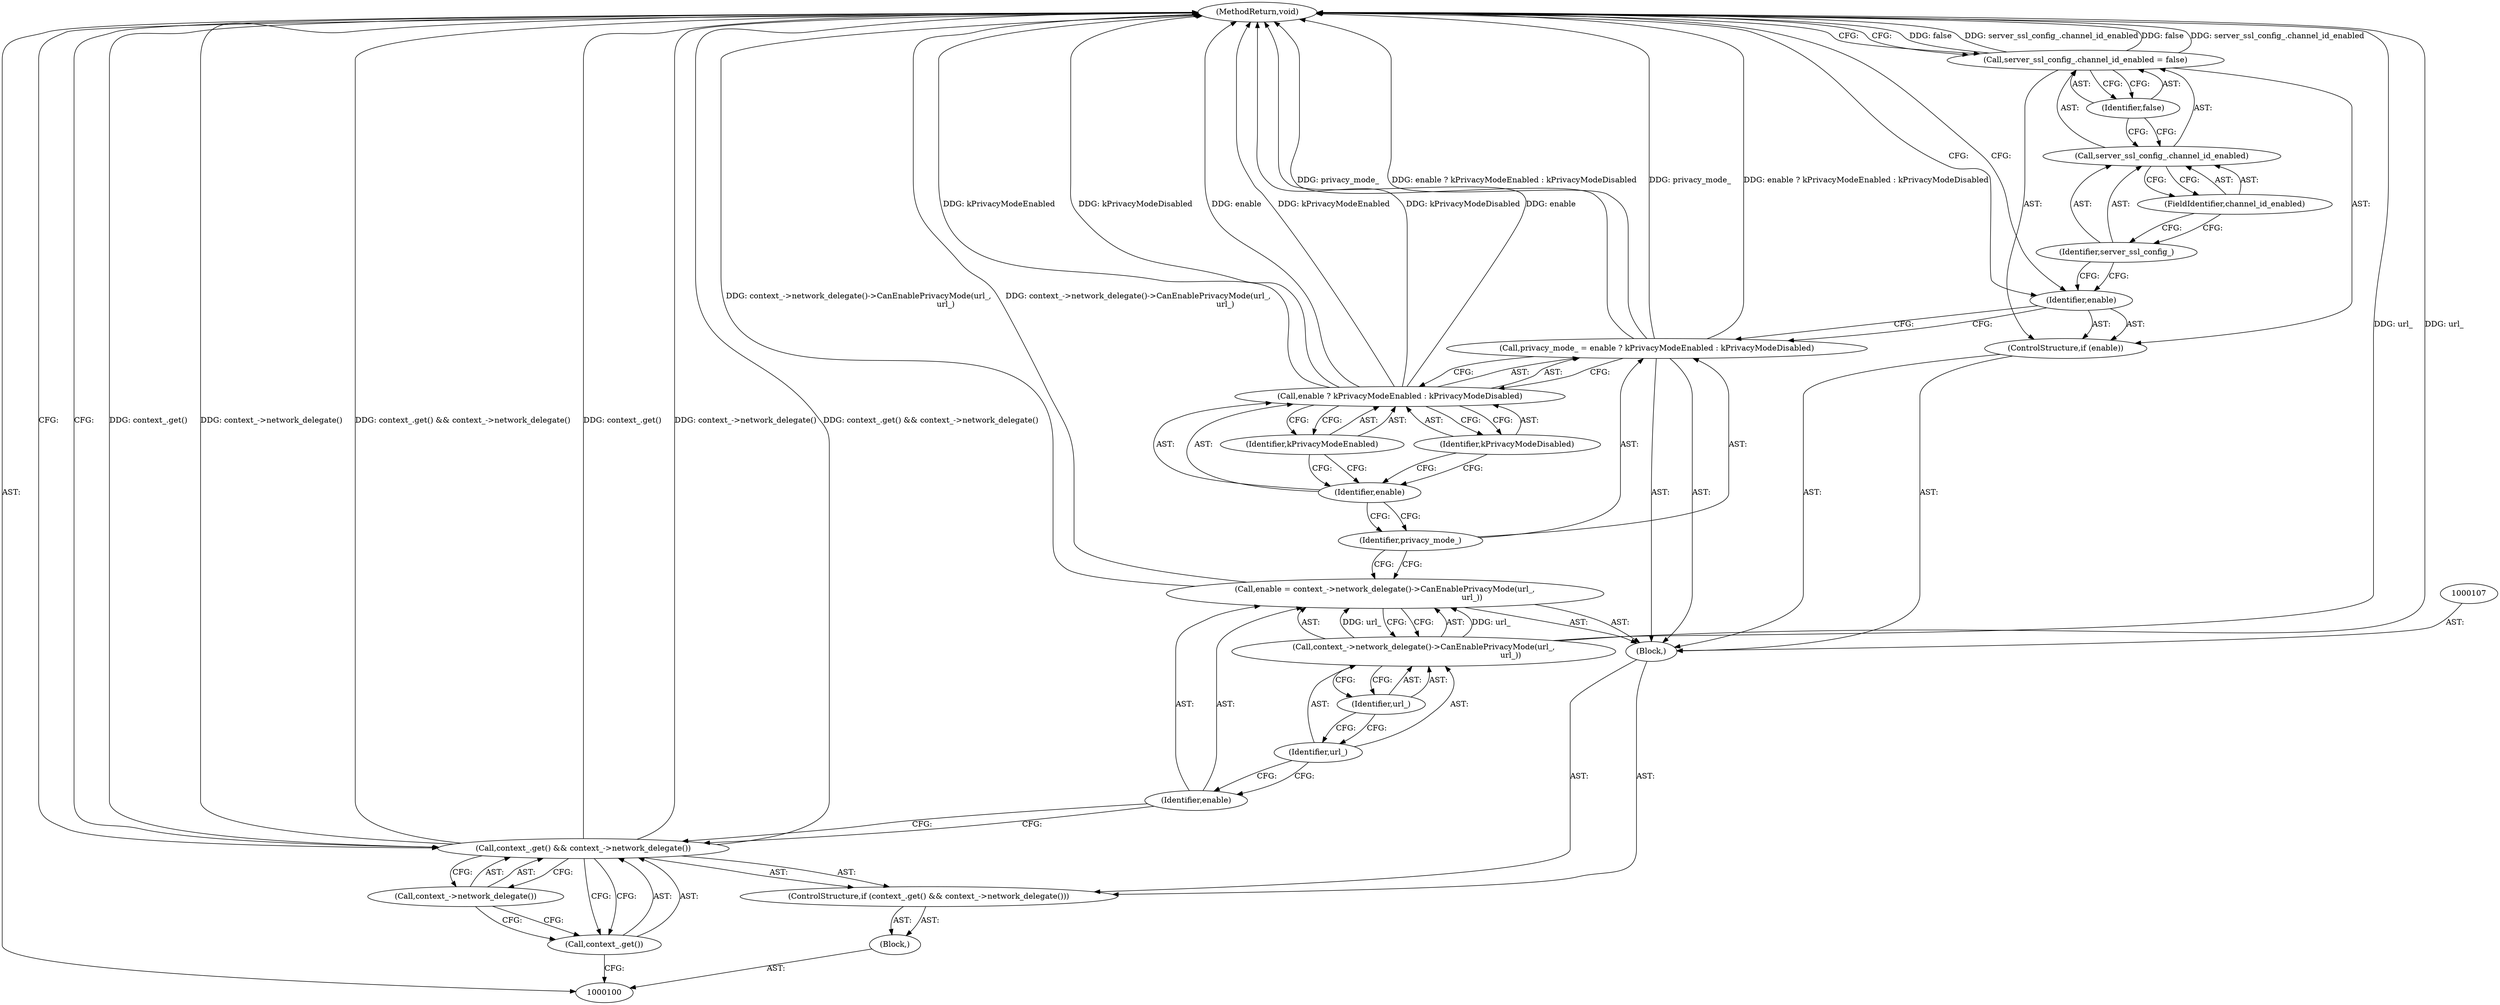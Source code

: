 digraph "1_Chrome_ca8cc70b2de822b939f87effc7c2b83bac280a44_0" {
"1000126" [label="(MethodReturn,void)"];
"1000101" [label="(Block,)"];
"1000102" [label="(ControlStructure,if (context_.get() && context_->network_delegate()))"];
"1000105" [label="(Call,context_->network_delegate())"];
"1000103" [label="(Call,context_.get() && context_->network_delegate())"];
"1000104" [label="(Call,context_.get())"];
"1000108" [label="(Call,enable = context_->network_delegate()->CanEnablePrivacyMode(url_,\n                                                                      url_))"];
"1000109" [label="(Identifier,enable)"];
"1000110" [label="(Call,context_->network_delegate()->CanEnablePrivacyMode(url_,\n                                                                      url_))"];
"1000106" [label="(Block,)"];
"1000111" [label="(Identifier,url_)"];
"1000112" [label="(Identifier,url_)"];
"1000115" [label="(Call,enable ? kPrivacyModeEnabled : kPrivacyModeDisabled)"];
"1000116" [label="(Identifier,enable)"];
"1000117" [label="(Identifier,kPrivacyModeEnabled)"];
"1000113" [label="(Call,privacy_mode_ = enable ? kPrivacyModeEnabled : kPrivacyModeDisabled)"];
"1000114" [label="(Identifier,privacy_mode_)"];
"1000118" [label="(Identifier,kPrivacyModeDisabled)"];
"1000119" [label="(ControlStructure,if (enable))"];
"1000120" [label="(Identifier,enable)"];
"1000124" [label="(FieldIdentifier,channel_id_enabled)"];
"1000125" [label="(Identifier,false)"];
"1000121" [label="(Call,server_ssl_config_.channel_id_enabled = false)"];
"1000122" [label="(Call,server_ssl_config_.channel_id_enabled)"];
"1000123" [label="(Identifier,server_ssl_config_)"];
"1000126" -> "1000100"  [label="AST: "];
"1000126" -> "1000121"  [label="CFG: "];
"1000126" -> "1000120"  [label="CFG: "];
"1000126" -> "1000103"  [label="CFG: "];
"1000115" -> "1000126"  [label="DDG: kPrivacyModeEnabled"];
"1000115" -> "1000126"  [label="DDG: kPrivacyModeDisabled"];
"1000115" -> "1000126"  [label="DDG: enable"];
"1000121" -> "1000126"  [label="DDG: false"];
"1000121" -> "1000126"  [label="DDG: server_ssl_config_.channel_id_enabled"];
"1000103" -> "1000126"  [label="DDG: context_.get()"];
"1000103" -> "1000126"  [label="DDG: context_->network_delegate()"];
"1000103" -> "1000126"  [label="DDG: context_.get() && context_->network_delegate()"];
"1000113" -> "1000126"  [label="DDG: privacy_mode_"];
"1000113" -> "1000126"  [label="DDG: enable ? kPrivacyModeEnabled : kPrivacyModeDisabled"];
"1000110" -> "1000126"  [label="DDG: url_"];
"1000108" -> "1000126"  [label="DDG: context_->network_delegate()->CanEnablePrivacyMode(url_,\n                                                                      url_)"];
"1000101" -> "1000100"  [label="AST: "];
"1000102" -> "1000101"  [label="AST: "];
"1000102" -> "1000101"  [label="AST: "];
"1000103" -> "1000102"  [label="AST: "];
"1000106" -> "1000102"  [label="AST: "];
"1000105" -> "1000103"  [label="AST: "];
"1000105" -> "1000104"  [label="CFG: "];
"1000103" -> "1000105"  [label="CFG: "];
"1000103" -> "1000102"  [label="AST: "];
"1000103" -> "1000104"  [label="CFG: "];
"1000103" -> "1000105"  [label="CFG: "];
"1000104" -> "1000103"  [label="AST: "];
"1000105" -> "1000103"  [label="AST: "];
"1000109" -> "1000103"  [label="CFG: "];
"1000126" -> "1000103"  [label="CFG: "];
"1000103" -> "1000126"  [label="DDG: context_.get()"];
"1000103" -> "1000126"  [label="DDG: context_->network_delegate()"];
"1000103" -> "1000126"  [label="DDG: context_.get() && context_->network_delegate()"];
"1000104" -> "1000103"  [label="AST: "];
"1000104" -> "1000100"  [label="CFG: "];
"1000105" -> "1000104"  [label="CFG: "];
"1000103" -> "1000104"  [label="CFG: "];
"1000108" -> "1000106"  [label="AST: "];
"1000108" -> "1000110"  [label="CFG: "];
"1000109" -> "1000108"  [label="AST: "];
"1000110" -> "1000108"  [label="AST: "];
"1000114" -> "1000108"  [label="CFG: "];
"1000108" -> "1000126"  [label="DDG: context_->network_delegate()->CanEnablePrivacyMode(url_,\n                                                                      url_)"];
"1000110" -> "1000108"  [label="DDG: url_"];
"1000109" -> "1000108"  [label="AST: "];
"1000109" -> "1000103"  [label="CFG: "];
"1000111" -> "1000109"  [label="CFG: "];
"1000110" -> "1000108"  [label="AST: "];
"1000110" -> "1000112"  [label="CFG: "];
"1000111" -> "1000110"  [label="AST: "];
"1000112" -> "1000110"  [label="AST: "];
"1000108" -> "1000110"  [label="CFG: "];
"1000110" -> "1000126"  [label="DDG: url_"];
"1000110" -> "1000108"  [label="DDG: url_"];
"1000106" -> "1000102"  [label="AST: "];
"1000107" -> "1000106"  [label="AST: "];
"1000108" -> "1000106"  [label="AST: "];
"1000113" -> "1000106"  [label="AST: "];
"1000119" -> "1000106"  [label="AST: "];
"1000111" -> "1000110"  [label="AST: "];
"1000111" -> "1000109"  [label="CFG: "];
"1000112" -> "1000111"  [label="CFG: "];
"1000112" -> "1000110"  [label="AST: "];
"1000112" -> "1000111"  [label="CFG: "];
"1000110" -> "1000112"  [label="CFG: "];
"1000115" -> "1000113"  [label="AST: "];
"1000115" -> "1000117"  [label="CFG: "];
"1000115" -> "1000118"  [label="CFG: "];
"1000116" -> "1000115"  [label="AST: "];
"1000117" -> "1000115"  [label="AST: "];
"1000118" -> "1000115"  [label="AST: "];
"1000113" -> "1000115"  [label="CFG: "];
"1000115" -> "1000126"  [label="DDG: kPrivacyModeEnabled"];
"1000115" -> "1000126"  [label="DDG: kPrivacyModeDisabled"];
"1000115" -> "1000126"  [label="DDG: enable"];
"1000116" -> "1000115"  [label="AST: "];
"1000116" -> "1000114"  [label="CFG: "];
"1000117" -> "1000116"  [label="CFG: "];
"1000118" -> "1000116"  [label="CFG: "];
"1000117" -> "1000115"  [label="AST: "];
"1000117" -> "1000116"  [label="CFG: "];
"1000115" -> "1000117"  [label="CFG: "];
"1000113" -> "1000106"  [label="AST: "];
"1000113" -> "1000115"  [label="CFG: "];
"1000114" -> "1000113"  [label="AST: "];
"1000115" -> "1000113"  [label="AST: "];
"1000120" -> "1000113"  [label="CFG: "];
"1000113" -> "1000126"  [label="DDG: privacy_mode_"];
"1000113" -> "1000126"  [label="DDG: enable ? kPrivacyModeEnabled : kPrivacyModeDisabled"];
"1000114" -> "1000113"  [label="AST: "];
"1000114" -> "1000108"  [label="CFG: "];
"1000116" -> "1000114"  [label="CFG: "];
"1000118" -> "1000115"  [label="AST: "];
"1000118" -> "1000116"  [label="CFG: "];
"1000115" -> "1000118"  [label="CFG: "];
"1000119" -> "1000106"  [label="AST: "];
"1000120" -> "1000119"  [label="AST: "];
"1000121" -> "1000119"  [label="AST: "];
"1000120" -> "1000119"  [label="AST: "];
"1000120" -> "1000113"  [label="CFG: "];
"1000123" -> "1000120"  [label="CFG: "];
"1000126" -> "1000120"  [label="CFG: "];
"1000124" -> "1000122"  [label="AST: "];
"1000124" -> "1000123"  [label="CFG: "];
"1000122" -> "1000124"  [label="CFG: "];
"1000125" -> "1000121"  [label="AST: "];
"1000125" -> "1000122"  [label="CFG: "];
"1000121" -> "1000125"  [label="CFG: "];
"1000121" -> "1000119"  [label="AST: "];
"1000121" -> "1000125"  [label="CFG: "];
"1000122" -> "1000121"  [label="AST: "];
"1000125" -> "1000121"  [label="AST: "];
"1000126" -> "1000121"  [label="CFG: "];
"1000121" -> "1000126"  [label="DDG: false"];
"1000121" -> "1000126"  [label="DDG: server_ssl_config_.channel_id_enabled"];
"1000122" -> "1000121"  [label="AST: "];
"1000122" -> "1000124"  [label="CFG: "];
"1000123" -> "1000122"  [label="AST: "];
"1000124" -> "1000122"  [label="AST: "];
"1000125" -> "1000122"  [label="CFG: "];
"1000123" -> "1000122"  [label="AST: "];
"1000123" -> "1000120"  [label="CFG: "];
"1000124" -> "1000123"  [label="CFG: "];
}
